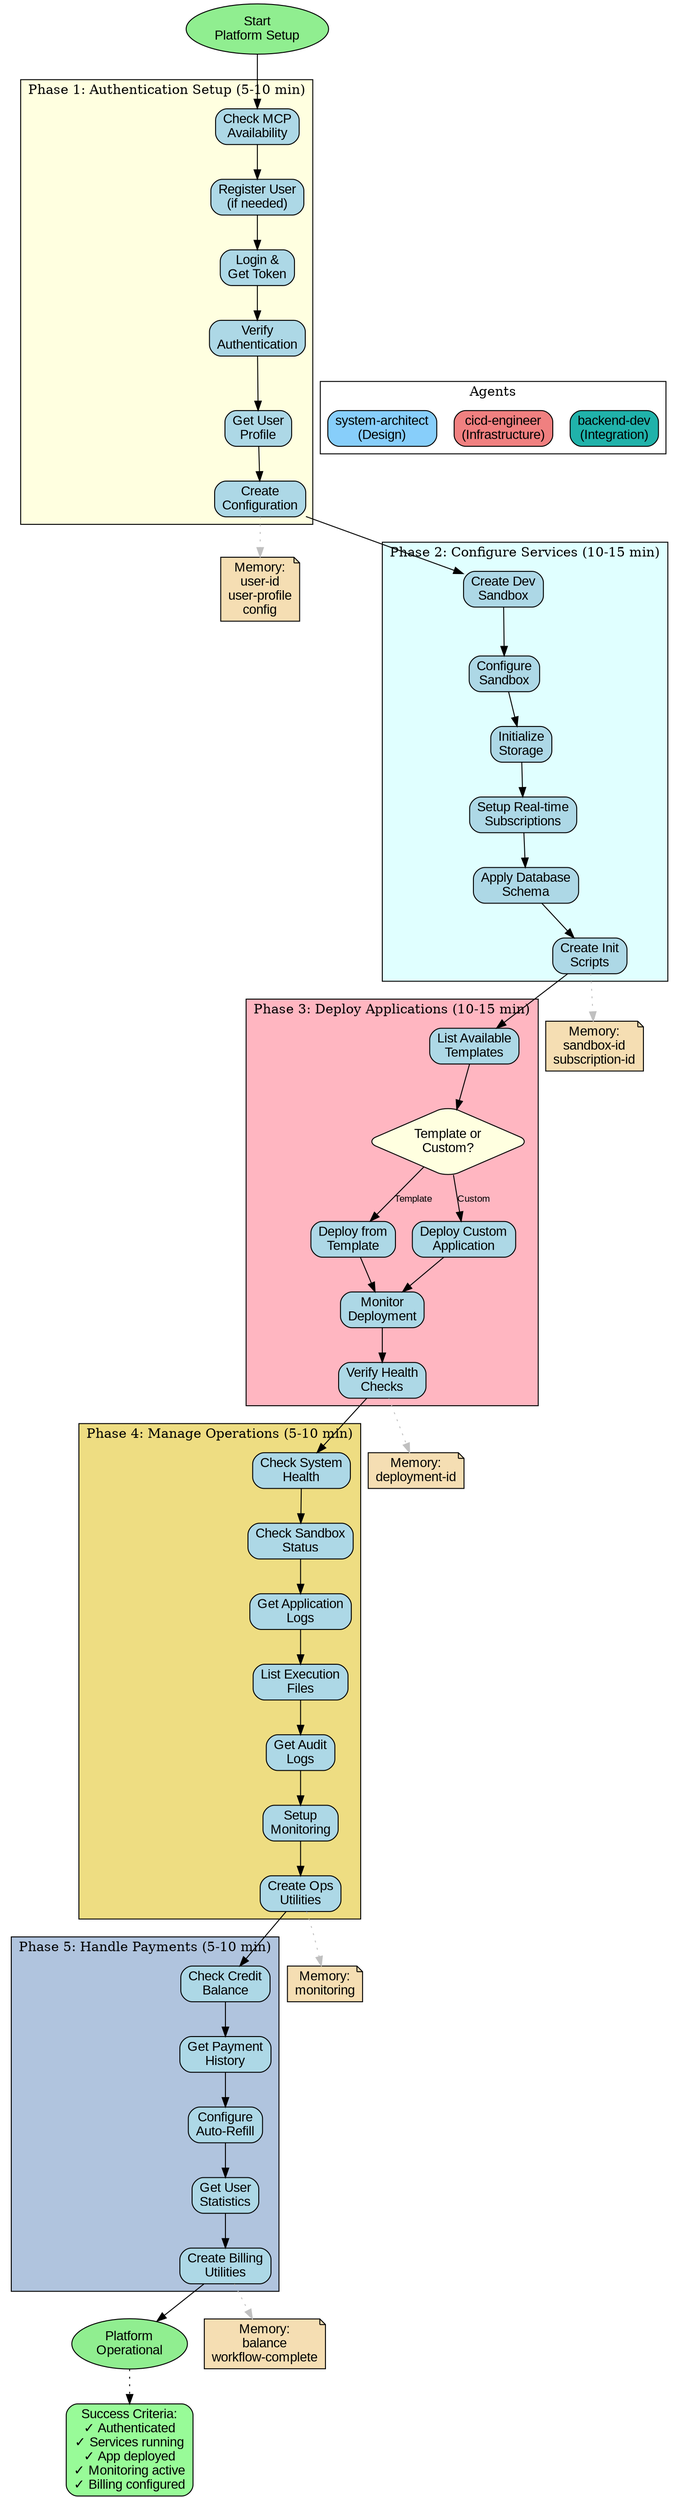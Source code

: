 digraph FlowNexusPlatform {
    rankdir=TB;
    node [shape=box, style="rounded,filled", fillcolor=lightblue, fontname="Arial"];
    edge [fontname="Arial", fontsize=10];

    start [label="Start\nPlatform Setup", shape=ellipse, fillcolor=lightgreen];
    end [label="Platform\nOperational", shape=ellipse, fillcolor=lightgreen];

    // Phase 1: Authentication
    subgraph cluster_phase1 {
        label="Phase 1: Authentication Setup (5-10 min)";
        style=filled;
        fillcolor=lightyellow;

        check_mcp [label="Check MCP\nAvailability"];
        register [label="Register User\n(if needed)"];
        login [label="Login &\nGet Token"];
        verify_auth [label="Verify\nAuthentication"];
        get_profile [label="Get User\nProfile"];
        create_config [label="Create\nConfiguration"];

        check_mcp -> register;
        register -> login;
        login -> verify_auth;
        verify_auth -> get_profile;
        get_profile -> create_config;
    }

    // Phase 2: Configure Services
    subgraph cluster_phase2 {
        label="Phase 2: Configure Services (10-15 min)";
        style=filled;
        fillcolor=lightcyan;

        create_sandbox [label="Create Dev\nSandbox"];
        config_sandbox [label="Configure\nSandbox"];
        init_storage [label="Initialize\nStorage"];
        setup_realtime [label="Setup Real-time\nSubscriptions"];
        apply_schema [label="Apply Database\nSchema"];
        create_init [label="Create Init\nScripts"];

        create_sandbox -> config_sandbox;
        config_sandbox -> init_storage;
        init_storage -> setup_realtime;
        setup_realtime -> apply_schema;
        apply_schema -> create_init;
    }

    // Phase 3: Deploy Applications
    subgraph cluster_phase3 {
        label="Phase 3: Deploy Applications (10-15 min)";
        style=filled;
        fillcolor=lightpink;

        list_templates [label="List Available\nTemplates"];
        choose_method [label="Template or\nCustom?", shape=diamond, fillcolor=lightyellow];
        deploy_template [label="Deploy from\nTemplate"];
        deploy_custom [label="Deploy Custom\nApplication"];
        monitor_deploy [label="Monitor\nDeployment"];
        verify_health [label="Verify Health\nChecks"];

        list_templates -> choose_method;
        choose_method -> deploy_template [label="Template"];
        choose_method -> deploy_custom [label="Custom"];
        deploy_template -> monitor_deploy;
        deploy_custom -> monitor_deploy;
        monitor_deploy -> verify_health;
    }

    // Phase 4: Manage Operations
    subgraph cluster_phase4 {
        label="Phase 4: Manage Operations (5-10 min)";
        style=filled;
        fillcolor=lightgoldenrod;

        check_health [label="Check System\nHealth"];
        check_sandbox [label="Check Sandbox\nStatus"];
        get_logs [label="Get Application\nLogs"];
        list_files [label="List Execution\nFiles"];
        get_audit [label="Get Audit\nLogs"];
        setup_monitor [label="Setup\nMonitoring"];
        create_ops [label="Create Ops\nUtilities"];

        check_health -> check_sandbox;
        check_sandbox -> get_logs;
        get_logs -> list_files;
        list_files -> get_audit;
        get_audit -> setup_monitor;
        setup_monitor -> create_ops;
    }

    // Phase 5: Handle Payments
    subgraph cluster_phase5 {
        label="Phase 5: Handle Payments (5-10 min)";
        style=filled;
        fillcolor=lightsteelblue;

        check_balance [label="Check Credit\nBalance"];
        get_history [label="Get Payment\nHistory"];
        config_refill [label="Configure\nAuto-Refill"];
        get_stats [label="Get User\nStatistics"];
        create_billing [label="Create Billing\nUtilities"];

        check_balance -> get_history;
        get_history -> config_refill;
        config_refill -> get_stats;
        get_stats -> create_billing;
    }

    // Main workflow
    start -> check_mcp;
    create_config -> create_sandbox;
    create_init -> list_templates;
    verify_health -> check_health;
    create_ops -> check_balance;
    create_billing -> end;

    // Agents
    subgraph cluster_agents {
        label="Agents";
        style=filled;
        fillcolor=white;

        cicd [label="cicd-engineer\n(Infrastructure)", shape=box, fillcolor=lightcoral];
        backend [label="backend-dev\n(Integration)", shape=box, fillcolor=lightseagreen];
        architect [label="system-architect\n(Design)", shape=box, fillcolor=lightskyblue];
    }

    cicd -> create_sandbox [style=invis];
    backend -> create_init [style=invis];
    architect -> create_config [style=invis];

    // Memory checkpoints
    mem1 [label="Memory:\nuser-id\nuser-profile\nconfig", shape=note, fillcolor=wheat];
    mem2 [label="Memory:\nsandbox-id\nsubscription-id", shape=note, fillcolor=wheat];
    mem3 [label="Memory:\ndeployment-id", shape=note, fillcolor=wheat];
    mem4 [label="Memory:\nmonitoring", shape=note, fillcolor=wheat];
    mem5 [label="Memory:\nbalance\nworkflow-complete", shape=note, fillcolor=wheat];

    create_config -> mem1 [style=dotted, color=gray];
    create_init -> mem2 [style=dotted, color=gray];
    verify_health -> mem3 [style=dotted, color=gray];
    create_ops -> mem4 [style=dotted, color=gray];
    create_billing -> mem5 [style=dotted, color=gray];

    // Success criteria
    criteria [label="Success Criteria:\n✓ Authenticated\n✓ Services running\n✓ App deployed\n✓ Monitoring active\n✓ Billing configured",
              shape=box, fillcolor=palegreen];

    end -> criteria [style=dotted];
}
